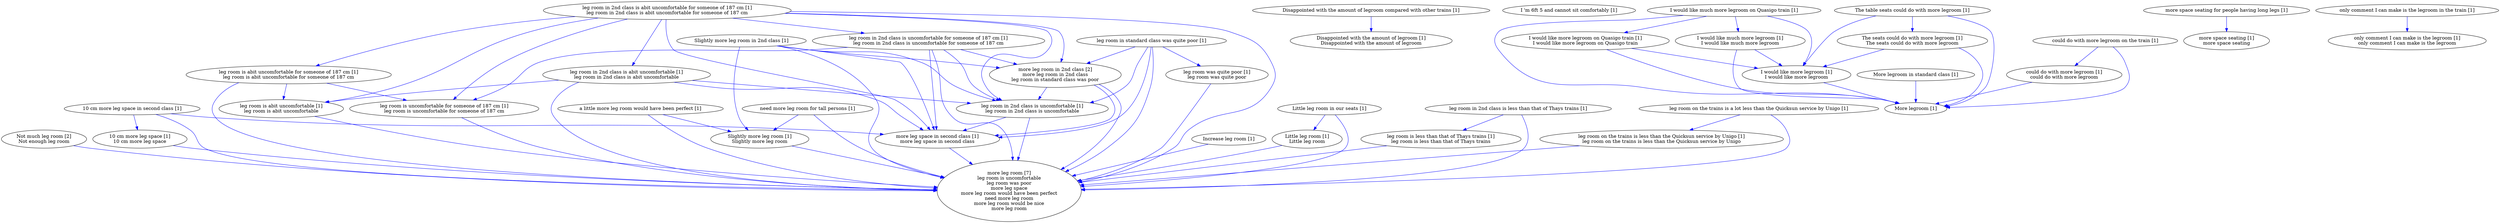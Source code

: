 digraph collapsedGraph {
"more leg room [7]\nleg room is uncomfortable\nleg room was poor\nmore leg space\nmore leg room would have been perfect\nneed more leg room\nmore leg room would be nice\nmore leg room""Not much leg room [2]\nNot enough leg room""more leg room in 2nd class [2]\nmore leg room in 2nd class\nleg room in standard class was poor""10 cm more leg space in second class [1]""more leg space in second class [1]\nmore leg space in second class""10 cm more leg space [1]\n10 cm more leg space""Disappointed with the amount of legroom compared with other trains [1]""Disappointed with the amount of legroom [1]\nDisappointed with the amount of legroom""I 'm 6ft 5 and cannot sit comfortably [1]""I would like much more legroom on Quasigo train [1]""I would like more legroom on Quasigo train [1]\nI would like more legroom on Quasigo train""I would like more legroom [1]\nI would like more legroom""I would like much more legroom [1]\nI would like much more legroom""Increase leg room [1]""Little leg room in our seats [1]""Little leg room [1]\nLittle leg room""More legroom [1]""More legroom in standard class [1]""Slightly more leg room in 2nd class [1]""Slightly more leg room [1]\nSlightly more leg room""The table seats could do with more legroom [1]""The seats could do with more legroom [1]\nThe seats could do with more legroom""a little more leg room would have been perfect [1]""could do with more legroom on the train [1]""could do with more legroom [1]\ncould do with more legroom""leg room in 2nd class is abit uncomfortable for someone of 187 cm [1]\nleg room in 2nd class is abit uncomfortable for someone of 187 cm""leg room is abit uncomfortable for someone of 187 cm [1]\nleg room is abit uncomfortable for someone of 187 cm""leg room is abit uncomfortable [1]\nleg room is abit uncomfortable""leg room is uncomfortable for someone of 187 cm [1]\nleg room is uncomfortable for someone of 187 cm""leg room in 2nd class is abit uncomfortable [1]\nleg room in 2nd class is abit uncomfortable""leg room in 2nd class is uncomfortable [1]\nleg room in 2nd class is uncomfortable""leg room in 2nd class is uncomfortable for someone of 187 cm [1]\nleg room in 2nd class is uncomfortable for someone of 187 cm""leg room in 2nd class is less than that of Thays trains [1]""leg room is less than that of Thays trains [1]\nleg room is less than that of Thays trains""leg room in standard class was quite poor [1]""leg room was quite poor [1]\nleg room was quite poor""leg room on the trains is a lot less than the Quicksun service by Unigo [1]""leg room on the trains is less than the Quicksun service by Unigo [1]\nleg room on the trains is less than the Quicksun service by Unigo""more space seating for people having long legs [1]""more space seating [1]\nmore space seating""need more leg room for tall persons [1]""only comment I can make is the legroom in the train [1]""only comment I can make is the legroom [1]\nonly comment I can make is the legroom""more leg room in 2nd class [2]\nmore leg room in 2nd class\nleg room in standard class was poor" -> "more leg room [7]\nleg room is uncomfortable\nleg room was poor\nmore leg space\nmore leg room would have been perfect\nneed more leg room\nmore leg room would be nice\nmore leg room" [color=blue]
"Not much leg room [2]\nNot enough leg room" -> "more leg room [7]\nleg room is uncomfortable\nleg room was poor\nmore leg space\nmore leg room would have been perfect\nneed more leg room\nmore leg room would be nice\nmore leg room" [color=blue]
"Slightly more leg room [1]\nSlightly more leg room" -> "more leg room [7]\nleg room is uncomfortable\nleg room was poor\nmore leg space\nmore leg room would have been perfect\nneed more leg room\nmore leg room would be nice\nmore leg room" [color=blue]
"leg room in 2nd class is less than that of Thays trains [1]" -> "more leg room [7]\nleg room is uncomfortable\nleg room was poor\nmore leg space\nmore leg room would have been perfect\nneed more leg room\nmore leg room would be nice\nmore leg room" [color=blue]
"Little leg room [1]\nLittle leg room" -> "more leg room [7]\nleg room is uncomfortable\nleg room was poor\nmore leg space\nmore leg room would have been perfect\nneed more leg room\nmore leg room would be nice\nmore leg room" [color=blue]
"Little leg room in our seats [1]" -> "more leg room [7]\nleg room is uncomfortable\nleg room was poor\nmore leg space\nmore leg room would have been perfect\nneed more leg room\nmore leg room would be nice\nmore leg room" [color=blue]
"leg room in 2nd class is abit uncomfortable for someone of 187 cm [1]\nleg room in 2nd class is abit uncomfortable for someone of 187 cm" -> "more leg room [7]\nleg room is uncomfortable\nleg room was poor\nmore leg space\nmore leg room would have been perfect\nneed more leg room\nmore leg room would be nice\nmore leg room" [color=blue]
"I would like much more legroom on Quasigo train [1]" -> "More legroom [1]" [color=blue]
"The table seats could do with more legroom [1]" -> "More legroom [1]" [color=blue]
"leg room in 2nd class is abit uncomfortable [1]\nleg room in 2nd class is abit uncomfortable" -> "more leg room [7]\nleg room is uncomfortable\nleg room was poor\nmore leg space\nmore leg room would have been perfect\nneed more leg room\nmore leg room would be nice\nmore leg room" [color=blue]
"leg room in 2nd class is uncomfortable [1]\nleg room in 2nd class is uncomfortable" -> "more leg room [7]\nleg room is uncomfortable\nleg room was poor\nmore leg space\nmore leg room would have been perfect\nneed more leg room\nmore leg room would be nice\nmore leg room" [color=blue]
"leg room on the trains is a lot less than the Quicksun service by Unigo [1]" -> "more leg room [7]\nleg room is uncomfortable\nleg room was poor\nmore leg space\nmore leg room would have been perfect\nneed more leg room\nmore leg room would be nice\nmore leg room" [color=blue]
"I would like much more legroom [1]\nI would like much more legroom" -> "More legroom [1]" [color=blue]
"The seats could do with more legroom [1]\nThe seats could do with more legroom" -> "More legroom [1]" [color=blue]
"more leg room in 2nd class [2]\nmore leg room in 2nd class\nleg room in standard class was poor" -> "leg room in 2nd class is uncomfortable [1]\nleg room in 2nd class is uncomfortable" [color=blue]
"leg room in 2nd class is uncomfortable for someone of 187 cm [1]\nleg room in 2nd class is uncomfortable for someone of 187 cm" -> "more leg space in second class [1]\nmore leg space in second class" [color=blue]
"leg room in 2nd class is uncomfortable for someone of 187 cm [1]\nleg room in 2nd class is uncomfortable for someone of 187 cm" -> "more leg room [7]\nleg room is uncomfortable\nleg room was poor\nmore leg space\nmore leg room would have been perfect\nneed more leg room\nmore leg room would be nice\nmore leg room" [color=blue]
"leg room in standard class was quite poor [1]" -> "more leg space in second class [1]\nmore leg space in second class" [color=blue]
"10 cm more leg space [1]\n10 cm more leg space" -> "more leg room [7]\nleg room is uncomfortable\nleg room was poor\nmore leg space\nmore leg room would have been perfect\nneed more leg room\nmore leg room would be nice\nmore leg room" [color=blue]
"more leg space in second class [1]\nmore leg space in second class" -> "more leg room [7]\nleg room is uncomfortable\nleg room was poor\nmore leg space\nmore leg room would have been perfect\nneed more leg room\nmore leg room would be nice\nmore leg room" [color=blue]
"need more leg room for tall persons [1]" -> "more leg room [7]\nleg room is uncomfortable\nleg room was poor\nmore leg space\nmore leg room would have been perfect\nneed more leg room\nmore leg room would be nice\nmore leg room" [color=blue]
"could do with more legroom on the train [1]" -> "More legroom [1]" [color=blue]
"10 cm more leg space in second class [1]" -> "more leg room [7]\nleg room is uncomfortable\nleg room was poor\nmore leg space\nmore leg room would have been perfect\nneed more leg room\nmore leg room would be nice\nmore leg room" [color=blue]
"I would like more legroom [1]\nI would like more legroom" -> "More legroom [1]" [color=blue]
"The seats could do with more legroom [1]\nThe seats could do with more legroom" -> "I would like more legroom [1]\nI would like more legroom" [color=blue]
"a little more leg room would have been perfect [1]" -> "Slightly more leg room [1]\nSlightly more leg room" [color=blue]
"a little more leg room would have been perfect [1]" -> "more leg room [7]\nleg room is uncomfortable\nleg room was poor\nmore leg space\nmore leg room would have been perfect\nneed more leg room\nmore leg room would be nice\nmore leg room" [color=blue]
"leg room is abit uncomfortable for someone of 187 cm [1]\nleg room is abit uncomfortable for someone of 187 cm" -> "more leg room [7]\nleg room is uncomfortable\nleg room was poor\nmore leg space\nmore leg room would have been perfect\nneed more leg room\nmore leg room would be nice\nmore leg room" [color=blue]
"more leg room in 2nd class [2]\nmore leg room in 2nd class\nleg room in standard class was poor" -> "more leg space in second class [1]\nmore leg space in second class" [color=blue]
"leg room on the trains is less than the Quicksun service by Unigo [1]\nleg room on the trains is less than the Quicksun service by Unigo" -> "more leg room [7]\nleg room is uncomfortable\nleg room was poor\nmore leg space\nmore leg room would have been perfect\nneed more leg room\nmore leg room would be nice\nmore leg room" [color=blue]
"leg room in 2nd class is abit uncomfortable [1]\nleg room in 2nd class is abit uncomfortable" -> "more leg space in second class [1]\nmore leg space in second class" [color=blue]
"leg room is uncomfortable for someone of 187 cm [1]\nleg room is uncomfortable for someone of 187 cm" -> "more leg room [7]\nleg room is uncomfortable\nleg room was poor\nmore leg space\nmore leg room would have been perfect\nneed more leg room\nmore leg room would be nice\nmore leg room" [color=blue]
"leg room in standard class was quite poor [1]" -> "more leg room [7]\nleg room is uncomfortable\nleg room was poor\nmore leg space\nmore leg room would have been perfect\nneed more leg room\nmore leg room would be nice\nmore leg room" [color=blue]
"leg room in standard class was quite poor [1]" -> "more leg room in 2nd class [2]\nmore leg room in 2nd class\nleg room in standard class was poor" [color=blue]
"leg room is abit uncomfortable [1]\nleg room is abit uncomfortable" -> "more leg room [7]\nleg room is uncomfortable\nleg room was poor\nmore leg space\nmore leg room would have been perfect\nneed more leg room\nmore leg room would be nice\nmore leg room" [color=blue]
"Increase leg room [1]" -> "more leg room [7]\nleg room is uncomfortable\nleg room was poor\nmore leg space\nmore leg room would have been perfect\nneed more leg room\nmore leg room would be nice\nmore leg room" [color=blue]
"Slightly more leg room in 2nd class [1]" -> "more leg room [7]\nleg room is uncomfortable\nleg room was poor\nmore leg space\nmore leg room would have been perfect\nneed more leg room\nmore leg room would be nice\nmore leg room" [color=blue]
"Slightly more leg room in 2nd class [1]" -> "more leg room in 2nd class [2]\nmore leg room in 2nd class\nleg room in standard class was poor" [color=blue]
"leg room in 2nd class is abit uncomfortable for someone of 187 cm [1]\nleg room in 2nd class is abit uncomfortable for someone of 187 cm" -> "more leg space in second class [1]\nmore leg space in second class" [color=blue]
"The table seats could do with more legroom [1]" -> "I would like more legroom [1]\nI would like more legroom" [color=blue]
"Slightly more leg room in 2nd class [1]" -> "more leg space in second class [1]\nmore leg space in second class" [color=blue]
"need more leg room for tall persons [1]" -> "Slightly more leg room [1]\nSlightly more leg room" [color=blue]
"leg room in 2nd class is uncomfortable for someone of 187 cm [1]\nleg room in 2nd class is uncomfortable for someone of 187 cm" -> "more leg room in 2nd class [2]\nmore leg room in 2nd class\nleg room in standard class was poor" [color=blue]
"Slightly more leg room in 2nd class [1]" -> "leg room in 2nd class is uncomfortable [1]\nleg room in 2nd class is uncomfortable" [color=blue]
"I would like more legroom on Quasigo train [1]\nI would like more legroom on Quasigo train" -> "More legroom [1]" [color=blue]
"leg room is less than that of Thays trains [1]\nleg room is less than that of Thays trains" -> "more leg room [7]\nleg room is uncomfortable\nleg room was poor\nmore leg space\nmore leg room would have been perfect\nneed more leg room\nmore leg room would be nice\nmore leg room" [color=blue]
"leg room was quite poor [1]\nleg room was quite poor" -> "more leg room [7]\nleg room is uncomfortable\nleg room was poor\nmore leg space\nmore leg room would have been perfect\nneed more leg room\nmore leg room would be nice\nmore leg room" [color=blue]
"leg room in 2nd class is uncomfortable [1]\nleg room in 2nd class is uncomfortable" -> "more leg space in second class [1]\nmore leg space in second class" [color=blue]
"could do with more legroom [1]\ncould do with more legroom" -> "More legroom [1]" [color=blue]
"leg room in standard class was quite poor [1]" -> "leg room in 2nd class is uncomfortable [1]\nleg room in 2nd class is uncomfortable" [color=blue]
"10 cm more leg space in second class [1]" -> "more leg space in second class [1]\nmore leg space in second class" [color=blue]
"10 cm more leg space in second class [1]" -> "10 cm more leg space [1]\n10 cm more leg space" [color=blue]
"Disappointed with the amount of legroom compared with other trains [1]" -> "Disappointed with the amount of legroom [1]\nDisappointed with the amount of legroom" [color=blue]
"I would like much more legroom on Quasigo train [1]" -> "I would like more legroom on Quasigo train [1]\nI would like more legroom on Quasigo train" [color=blue]
"I would like more legroom on Quasigo train [1]\nI would like more legroom on Quasigo train" -> "I would like more legroom [1]\nI would like more legroom" [color=blue]
"I would like much more legroom on Quasigo train [1]" -> "I would like much more legroom [1]\nI would like much more legroom" [color=blue]
"I would like much more legroom [1]\nI would like much more legroom" -> "I would like more legroom [1]\nI would like more legroom" [color=blue]
"I would like much more legroom on Quasigo train [1]" -> "I would like more legroom [1]\nI would like more legroom" [color=blue]
"Little leg room in our seats [1]" -> "Little leg room [1]\nLittle leg room" [color=blue]
"More legroom in standard class [1]" -> "More legroom [1]" [color=blue]
"Slightly more leg room in 2nd class [1]" -> "Slightly more leg room [1]\nSlightly more leg room" [color=blue]
"The table seats could do with more legroom [1]" -> "The seats could do with more legroom [1]\nThe seats could do with more legroom" [color=blue]
"could do with more legroom on the train [1]" -> "could do with more legroom [1]\ncould do with more legroom" [color=blue]
"leg room in 2nd class is abit uncomfortable for someone of 187 cm [1]\nleg room in 2nd class is abit uncomfortable for someone of 187 cm" -> "leg room is abit uncomfortable for someone of 187 cm [1]\nleg room is abit uncomfortable for someone of 187 cm" [color=blue]
"leg room is abit uncomfortable for someone of 187 cm [1]\nleg room is abit uncomfortable for someone of 187 cm" -> "leg room is abit uncomfortable [1]\nleg room is abit uncomfortable" [color=blue]
"leg room is abit uncomfortable for someone of 187 cm [1]\nleg room is abit uncomfortable for someone of 187 cm" -> "leg room is uncomfortable for someone of 187 cm [1]\nleg room is uncomfortable for someone of 187 cm" [color=blue]
"leg room in 2nd class is abit uncomfortable for someone of 187 cm [1]\nleg room in 2nd class is abit uncomfortable for someone of 187 cm" -> "leg room in 2nd class is abit uncomfortable [1]\nleg room in 2nd class is abit uncomfortable" [color=blue]
"leg room in 2nd class is abit uncomfortable [1]\nleg room in 2nd class is abit uncomfortable" -> "leg room is abit uncomfortable [1]\nleg room is abit uncomfortable" [color=blue]
"leg room in 2nd class is abit uncomfortable [1]\nleg room in 2nd class is abit uncomfortable" -> "leg room in 2nd class is uncomfortable [1]\nleg room in 2nd class is uncomfortable" [color=blue]
"leg room in 2nd class is abit uncomfortable for someone of 187 cm [1]\nleg room in 2nd class is abit uncomfortable for someone of 187 cm" -> "leg room in 2nd class is uncomfortable for someone of 187 cm [1]\nleg room in 2nd class is uncomfortable for someone of 187 cm" [color=blue]
"leg room in 2nd class is uncomfortable for someone of 187 cm [1]\nleg room in 2nd class is uncomfortable for someone of 187 cm" -> "leg room is uncomfortable for someone of 187 cm [1]\nleg room is uncomfortable for someone of 187 cm" [color=blue]
"leg room in 2nd class is uncomfortable for someone of 187 cm [1]\nleg room in 2nd class is uncomfortable for someone of 187 cm" -> "leg room in 2nd class is uncomfortable [1]\nleg room in 2nd class is uncomfortable" [color=blue]
"leg room in 2nd class is abit uncomfortable for someone of 187 cm [1]\nleg room in 2nd class is abit uncomfortable for someone of 187 cm" -> "leg room in 2nd class is uncomfortable [1]\nleg room in 2nd class is uncomfortable" [color=blue]
"leg room in 2nd class is abit uncomfortable for someone of 187 cm [1]\nleg room in 2nd class is abit uncomfortable for someone of 187 cm" -> "leg room is uncomfortable for someone of 187 cm [1]\nleg room is uncomfortable for someone of 187 cm" [color=blue]
"leg room in 2nd class is abit uncomfortable for someone of 187 cm [1]\nleg room in 2nd class is abit uncomfortable for someone of 187 cm" -> "leg room is abit uncomfortable [1]\nleg room is abit uncomfortable" [color=blue]
"leg room in 2nd class is less than that of Thays trains [1]" -> "leg room is less than that of Thays trains [1]\nleg room is less than that of Thays trains" [color=blue]
"leg room in standard class was quite poor [1]" -> "leg room was quite poor [1]\nleg room was quite poor" [color=blue]
"leg room on the trains is a lot less than the Quicksun service by Unigo [1]" -> "leg room on the trains is less than the Quicksun service by Unigo [1]\nleg room on the trains is less than the Quicksun service by Unigo" [color=blue]
"more space seating for people having long legs [1]" -> "more space seating [1]\nmore space seating" [color=blue]
"only comment I can make is the legroom in the train [1]" -> "only comment I can make is the legroom [1]\nonly comment I can make is the legroom" [color=blue]
"leg room in 2nd class is abit uncomfortable for someone of 187 cm [1]\nleg room in 2nd class is abit uncomfortable for someone of 187 cm" -> "more leg room in 2nd class [2]\nmore leg room in 2nd class\nleg room in standard class was poor" [color=blue]
}